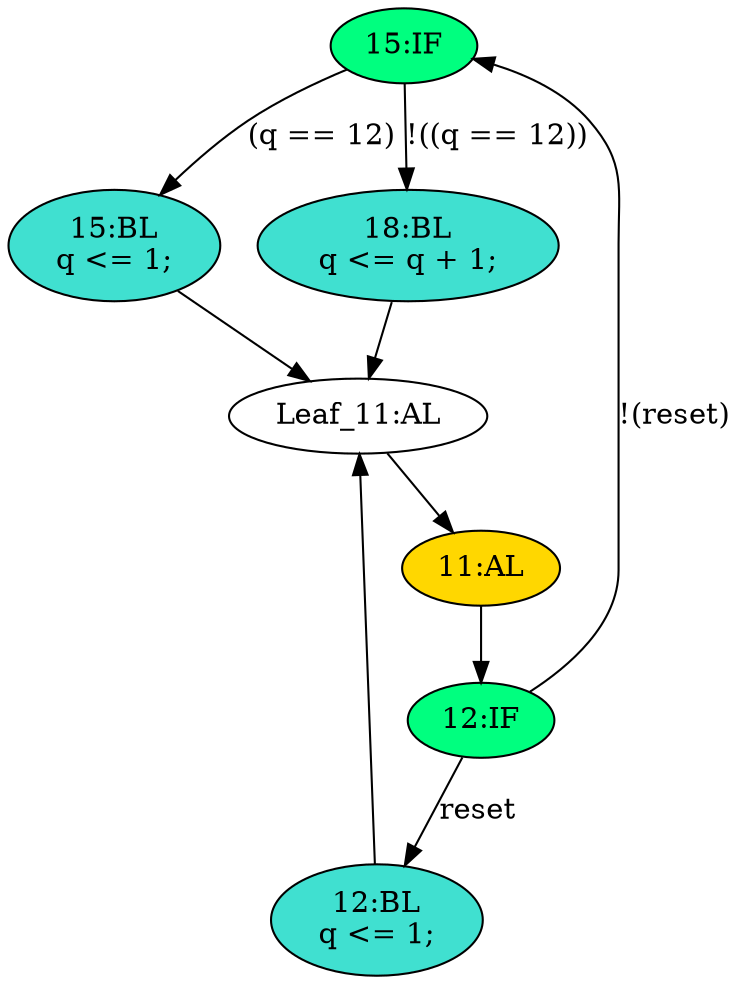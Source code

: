 strict digraph "compose( ,  )" {
	node [label="\N"];
	"15:IF"	[ast="<pyverilog.vparser.ast.IfStatement object at 0x7f6b4df23ed0>",
		fillcolor=springgreen,
		label="15:IF",
		statements="[]",
		style=filled,
		typ=IfStatement];
	"15:BL"	[ast="<pyverilog.vparser.ast.Block object at 0x7f6b4df23790>",
		fillcolor=turquoise,
		label="15:BL
q <= 1;",
		statements="[<pyverilog.vparser.ast.NonblockingSubstitution object at 0x7f6b4df23210>]",
		style=filled,
		typ=Block];
	"15:IF" -> "15:BL"	[cond="['q']",
		label="(q == 12)",
		lineno=15];
	"18:BL"	[ast="<pyverilog.vparser.ast.Block object at 0x7f6b4df23610>",
		fillcolor=turquoise,
		label="18:BL
q <= q + 1;",
		statements="[<pyverilog.vparser.ast.NonblockingSubstitution object at 0x7f6b4df31150>]",
		style=filled,
		typ=Block];
	"15:IF" -> "18:BL"	[cond="['q']",
		label="!((q == 12))",
		lineno=15];
	"12:IF"	[ast="<pyverilog.vparser.ast.IfStatement object at 0x7f6b4df371d0>",
		fillcolor=springgreen,
		label="12:IF",
		statements="[]",
		style=filled,
		typ=IfStatement];
	"12:IF" -> "15:IF"	[cond="['reset']",
		label="!(reset)",
		lineno=12];
	"12:BL"	[ast="<pyverilog.vparser.ast.Block object at 0x7f6b4dfb5690>",
		fillcolor=turquoise,
		label="12:BL
q <= 1;",
		statements="[<pyverilog.vparser.ast.NonblockingSubstitution object at 0x7f6b4df37090>]",
		style=filled,
		typ=Block];
	"12:IF" -> "12:BL"	[cond="['reset']",
		label=reset,
		lineno=12];
	"Leaf_11:AL"	[def_var="['q']",
		label="Leaf_11:AL"];
	"15:BL" -> "Leaf_11:AL"	[cond="[]",
		lineno=None];
	"11:AL"	[ast="<pyverilog.vparser.ast.Always object at 0x7f6b4dfb5f10>",
		clk_sens=True,
		fillcolor=gold,
		label="11:AL",
		sens="['clk']",
		statements="[]",
		style=filled,
		typ=Always,
		use_var="['reset', 'q']"];
	"Leaf_11:AL" -> "11:AL";
	"18:BL" -> "Leaf_11:AL"	[cond="[]",
		lineno=None];
	"12:BL" -> "Leaf_11:AL"	[cond="[]",
		lineno=None];
	"11:AL" -> "12:IF"	[cond="[]",
		lineno=None];
}
